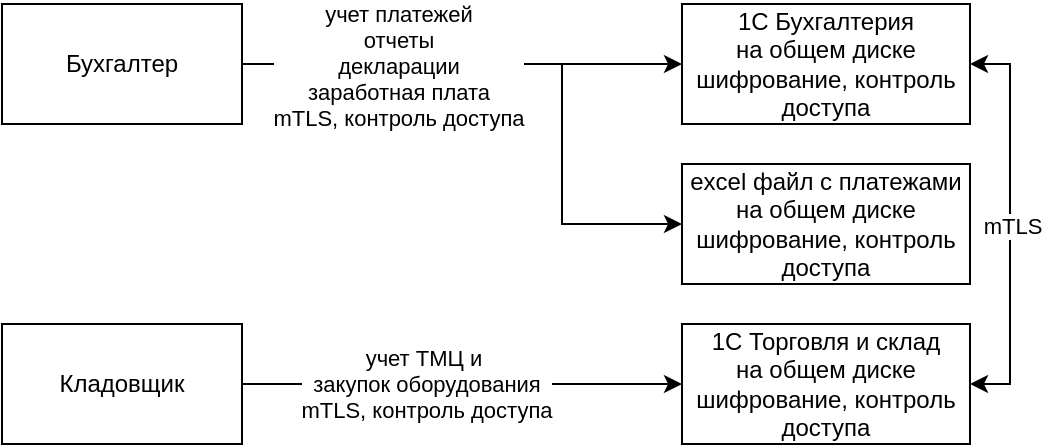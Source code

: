 <mxfile version="28.2.5">
  <diagram name="Страница — 1" id="VVFLxj3z1F1GEr8hPZjJ">
    <mxGraphModel dx="1532" dy="864" grid="1" gridSize="10" guides="1" tooltips="1" connect="1" arrows="1" fold="1" page="1" pageScale="1" pageWidth="827" pageHeight="1169" math="0" shadow="0">
      <root>
        <mxCell id="0" />
        <mxCell id="1" parent="0" />
        <mxCell id="9qPh1k6vbmJMXDvl4d07-28" style="edgeStyle=orthogonalEdgeStyle;rounded=0;orthogonalLoop=1;jettySize=auto;html=1;entryX=0;entryY=0.5;entryDx=0;entryDy=0;" parent="1" source="9qPh1k6vbmJMXDvl4d07-2" target="9qPh1k6vbmJMXDvl4d07-23" edge="1">
          <mxGeometry relative="1" as="geometry">
            <Array as="points">
              <mxPoint x="550" y="110" />
              <mxPoint x="550" y="190" />
            </Array>
          </mxGeometry>
        </mxCell>
        <mxCell id="9qPh1k6vbmJMXDvl4d07-35" style="edgeStyle=orthogonalEdgeStyle;rounded=0;orthogonalLoop=1;jettySize=auto;html=1;" parent="1" source="9qPh1k6vbmJMXDvl4d07-2" target="9qPh1k6vbmJMXDvl4d07-24" edge="1">
          <mxGeometry relative="1" as="geometry" />
        </mxCell>
        <mxCell id="9qPh1k6vbmJMXDvl4d07-41" value="&lt;div&gt;учет платежей&lt;/div&gt;отчеты&lt;div&gt;декларации&lt;/div&gt;&lt;div&gt;заработная плата&lt;/div&gt;&lt;div&gt;mTLS, контроль доступа&lt;/div&gt;" style="edgeLabel;html=1;align=center;verticalAlign=middle;resizable=0;points=[];" parent="9qPh1k6vbmJMXDvl4d07-35" vertex="1" connectable="0">
          <mxGeometry x="-0.821" y="-1" relative="1" as="geometry">
            <mxPoint x="58" as="offset" />
          </mxGeometry>
        </mxCell>
        <mxCell id="9qPh1k6vbmJMXDvl4d07-2" value="Бухгалтер" style="rounded=0;whiteSpace=wrap;html=1;" parent="1" vertex="1">
          <mxGeometry x="270" y="80" width="120" height="60" as="geometry" />
        </mxCell>
        <mxCell id="9qPh1k6vbmJMXDvl4d07-23" value="&lt;div&gt;&lt;span style=&quot;background-color: transparent; color: light-dark(rgb(0, 0, 0), rgb(255, 255, 255));&quot;&gt;excel файл с платежами&lt;/span&gt;&lt;/div&gt;&lt;div&gt;&lt;span style=&quot;background-color: transparent; color: light-dark(rgb(0, 0, 0), rgb(255, 255, 255));&quot;&gt;на общем диске&lt;/span&gt;&lt;/div&gt;&lt;div&gt;&lt;span style=&quot;background-color: transparent; color: light-dark(rgb(0, 0, 0), rgb(255, 255, 255));&quot;&gt;шифрование, контроль доступа&lt;/span&gt;&lt;/div&gt;" style="rounded=0;whiteSpace=wrap;html=1;" parent="1" vertex="1">
          <mxGeometry x="610" y="160" width="144" height="60" as="geometry" />
        </mxCell>
        <mxCell id="9qPh1k6vbmJMXDvl4d07-38" style="edgeStyle=orthogonalEdgeStyle;rounded=0;orthogonalLoop=1;jettySize=auto;html=1;entryX=1;entryY=0.5;entryDx=0;entryDy=0;endArrow=classic;endFill=1;startArrow=classic;startFill=1;" parent="1" source="9qPh1k6vbmJMXDvl4d07-24" target="9qPh1k6vbmJMXDvl4d07-37" edge="1">
          <mxGeometry relative="1" as="geometry">
            <Array as="points">
              <mxPoint x="774" y="110" />
              <mxPoint x="774" y="270" />
            </Array>
          </mxGeometry>
        </mxCell>
        <mxCell id="XUITQV9ChKvboIUe5zCI-3" value="mTLS" style="edgeLabel;html=1;align=center;verticalAlign=middle;resizable=0;points=[];" vertex="1" connectable="0" parent="9qPh1k6vbmJMXDvl4d07-38">
          <mxGeometry x="0.009" y="1" relative="1" as="geometry">
            <mxPoint as="offset" />
          </mxGeometry>
        </mxCell>
        <mxCell id="9qPh1k6vbmJMXDvl4d07-24" value="&lt;div&gt;&lt;span style=&quot;background-color: transparent; color: light-dark(rgb(0, 0, 0), rgb(255, 255, 255));&quot;&gt;1С Бухгалтерия&lt;/span&gt;&lt;/div&gt;&lt;div&gt;&lt;span style=&quot;background-color: transparent; color: light-dark(rgb(0, 0, 0), rgb(255, 255, 255));&quot;&gt;на общем диске&lt;/span&gt;&lt;/div&gt;&lt;div&gt;&lt;span style=&quot;background-color: transparent; color: light-dark(rgb(0, 0, 0), rgb(255, 255, 255));&quot;&gt;шифрование, контроль доступа&lt;/span&gt;&lt;/div&gt;" style="rounded=0;whiteSpace=wrap;html=1;" parent="1" vertex="1">
          <mxGeometry x="610" y="80" width="144" height="60" as="geometry" />
        </mxCell>
        <mxCell id="9qPh1k6vbmJMXDvl4d07-39" style="edgeStyle=orthogonalEdgeStyle;rounded=0;orthogonalLoop=1;jettySize=auto;html=1;entryX=0;entryY=0.5;entryDx=0;entryDy=0;" parent="1" source="9qPh1k6vbmJMXDvl4d07-36" target="9qPh1k6vbmJMXDvl4d07-37" edge="1">
          <mxGeometry relative="1" as="geometry" />
        </mxCell>
        <mxCell id="9qPh1k6vbmJMXDvl4d07-40" value="учет ТМЦ и&amp;nbsp;&lt;div&gt;закупок оборудования&lt;/div&gt;&lt;div&gt;mTLS, контроль доступа&lt;/div&gt;" style="edgeLabel;html=1;align=center;verticalAlign=middle;resizable=0;points=[];" parent="9qPh1k6vbmJMXDvl4d07-39" vertex="1" connectable="0">
          <mxGeometry x="-0.165" relative="1" as="geometry">
            <mxPoint as="offset" />
          </mxGeometry>
        </mxCell>
        <mxCell id="9qPh1k6vbmJMXDvl4d07-36" value="Кладовщик" style="rounded=0;whiteSpace=wrap;html=1;" parent="1" vertex="1">
          <mxGeometry x="270" y="240" width="120" height="60" as="geometry" />
        </mxCell>
        <mxCell id="9qPh1k6vbmJMXDvl4d07-37" value="&lt;div&gt;&lt;span style=&quot;background-color: transparent; color: light-dark(rgb(0, 0, 0), rgb(255, 255, 255));&quot;&gt;1С Торговля и склад&lt;/span&gt;&lt;/div&gt;&lt;div&gt;&lt;span style=&quot;background-color: transparent; color: light-dark(rgb(0, 0, 0), rgb(255, 255, 255));&quot;&gt;на общем диске&lt;/span&gt;&lt;/div&gt;&lt;div&gt;&lt;span style=&quot;background-color: transparent; color: light-dark(rgb(0, 0, 0), rgb(255, 255, 255));&quot;&gt;шифрование, контроль доступа&lt;/span&gt;&lt;/div&gt;" style="rounded=0;whiteSpace=wrap;html=1;" parent="1" vertex="1">
          <mxGeometry x="610" y="240" width="144" height="60" as="geometry" />
        </mxCell>
      </root>
    </mxGraphModel>
  </diagram>
</mxfile>
